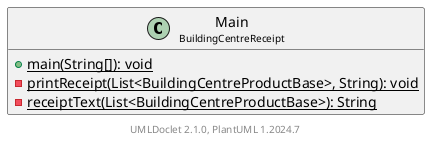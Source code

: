 @startuml
    set namespaceSeparator none
    hide empty fields
    hide empty methods

    class "<size:14>Main\n<size:10>BuildingCentreReceipt" as BuildingCentreReceipt.Main [[Main.html]] {
        {static} +main(String[]): void
        {static} -printReceipt(List<BuildingCentreProductBase>, String): void
        {static} -receiptText(List<BuildingCentreProductBase>): String
    }

    center footer UMLDoclet 2.1.0, PlantUML %version()
@enduml
